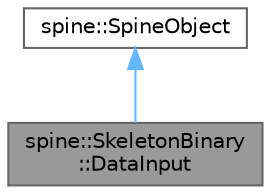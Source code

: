 digraph "spine::SkeletonBinary::DataInput"
{
 // LATEX_PDF_SIZE
  bgcolor="transparent";
  edge [fontname=Helvetica,fontsize=10,labelfontname=Helvetica,labelfontsize=10];
  node [fontname=Helvetica,fontsize=10,shape=box,height=0.2,width=0.4];
  Node1 [id="Node000001",label="spine::SkeletonBinary\l::DataInput",height=0.2,width=0.4,color="gray40", fillcolor="grey60", style="filled", fontcolor="black",tooltip=" "];
  Node2 -> Node1 [id="edge1_Node000001_Node000002",dir="back",color="steelblue1",style="solid",tooltip=" "];
  Node2 [id="Node000002",label="spine::SpineObject",height=0.2,width=0.4,color="gray40", fillcolor="white", style="filled",URL="$classspine_1_1_spine_object.html",tooltip=" "];
}

